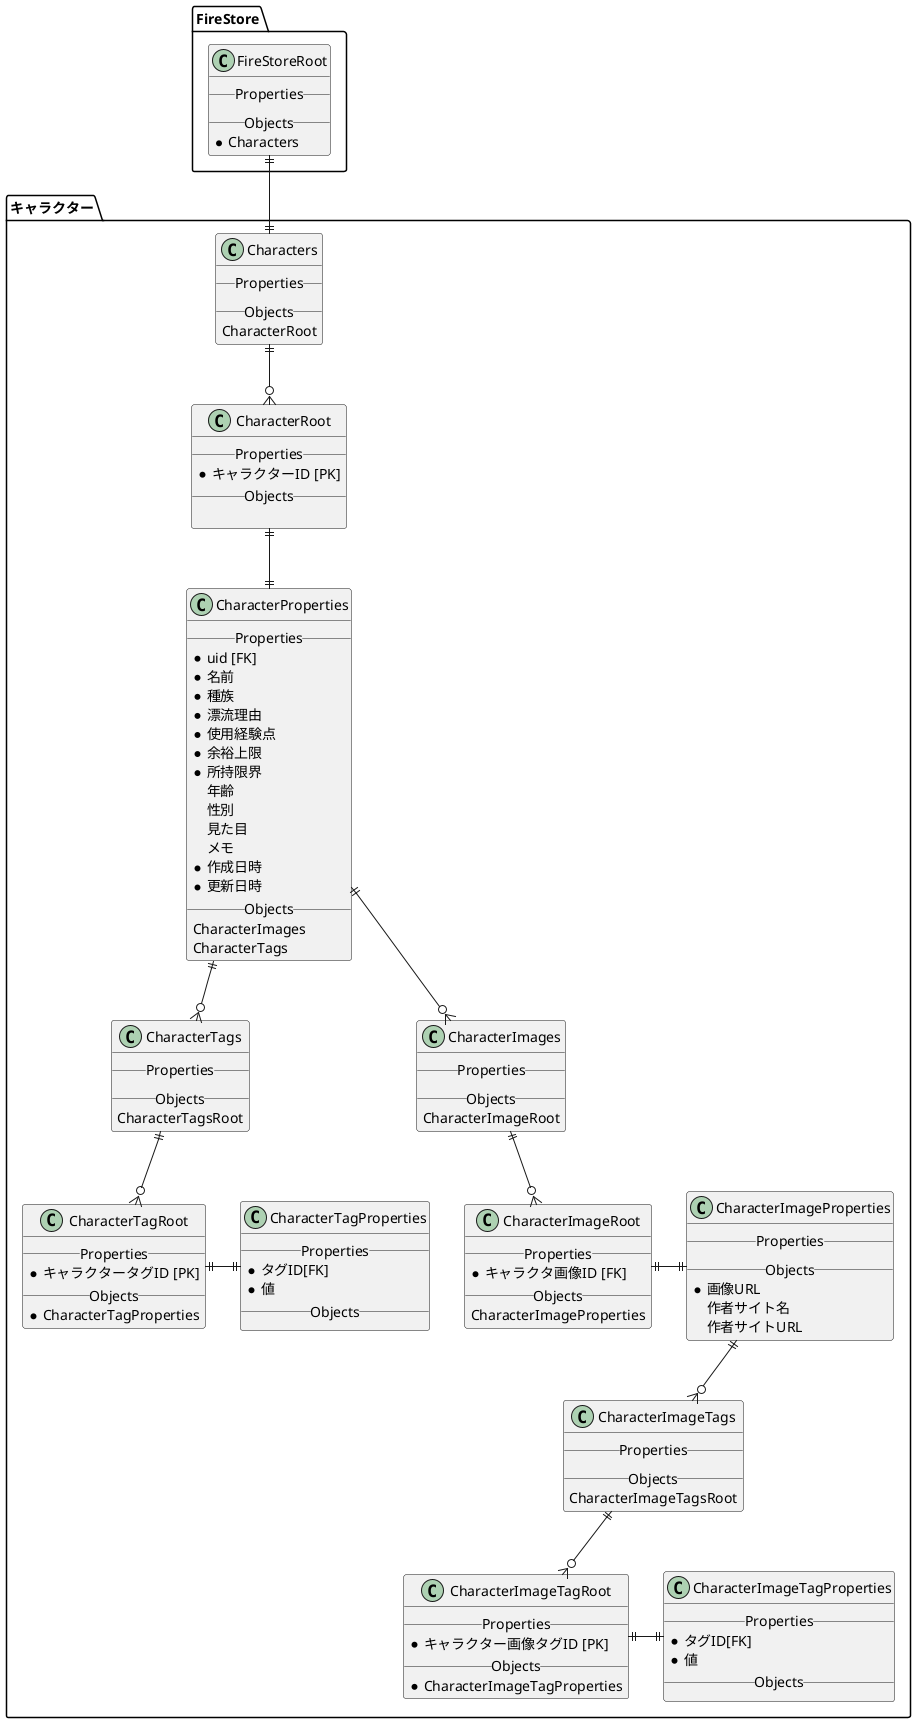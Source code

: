 @startuml
/'
  * NOT NULL

  --o{ 0以上
  --|{ 1以上
  --|| 1
  --o| 0か1
  
'/
package "FireStore" as fs {
  class FireStoreRoot {
    __Properties__
    __Objects__
    * Characters
  }
}

package "キャラクター" as chara {
  class Characters {
    __Properties__
    __Objects__
    CharacterRoot
  }
  class CharacterRoot {
    __Properties__
    * キャラクターID [PK]
    __Objects__

  }
  class CharacterProperties {
    __Properties__
    * uid [FK]
    * 名前
    * 種族
    * 漂流理由
    * 使用経験点
    * 余裕上限
    * 所持限界
    年齢
    性別
    見た目
    メモ
    * 作成日時
    * 更新日時
    __Objects__
    CharacterImages
    CharacterTags
  }
  class CharacterTags {
  __Properties__
  __Objects__
  CharacterTagsRoot
  }
  class CharacterTagRoot {
    __Properties__
    * キャラクタータグID [PK]
    __Objects__
    * CharacterTagProperties
  }
  class CharacterTagProperties {
    __Properties__
    * タグID[FK]
    * 値
    __Objects__
  }
  class CharacterImages {
    __Properties__
    __Objects__
    CharacterImageRoot
  }
  class CharacterImageRoot {
    __Properties__
    * キャラクタ画像ID [FK]
    __Objects__
    CharacterImageProperties
  }
  class CharacterImageProperties {
    __Properties__
    __Objects__
    * 画像URL
    作者サイト名
    作者サイトURL
  }
  class CharacterImageTags {
  __Properties__
  __Objects__
  CharacterImageTagsRoot
  }
  class CharacterImageTagRoot {
    __Properties__
    * キャラクター画像タグID [PK]
    __Objects__
    * CharacterImageTagProperties
  }
  class CharacterImageTagProperties {
    __Properties__
    * タグID[FK]
    * 値
    __Objects__
  }

}
Characters ||--o{  CharacterRoot
CharacterRoot ||--|| CharacterProperties 
CharacterProperties ||--o{ CharacterImages
CharacterImages ||--o{ CharacterImageRoot
CharacterImageRoot ||-|| CharacterImageProperties
CharacterImageProperties||--o{ CharacterImageTags
CharacterImageTags ||--o{ CharacterImageTagRoot
CharacterImageTagRoot ||-|| CharacterImageTagProperties

CharacterProperties ||--o{ CharacterTags
CharacterTags ||--o{ CharacterTagRoot
CharacterTagRoot ||-|| CharacterTagProperties

FireStoreRoot ||--|| Characters


@enduml